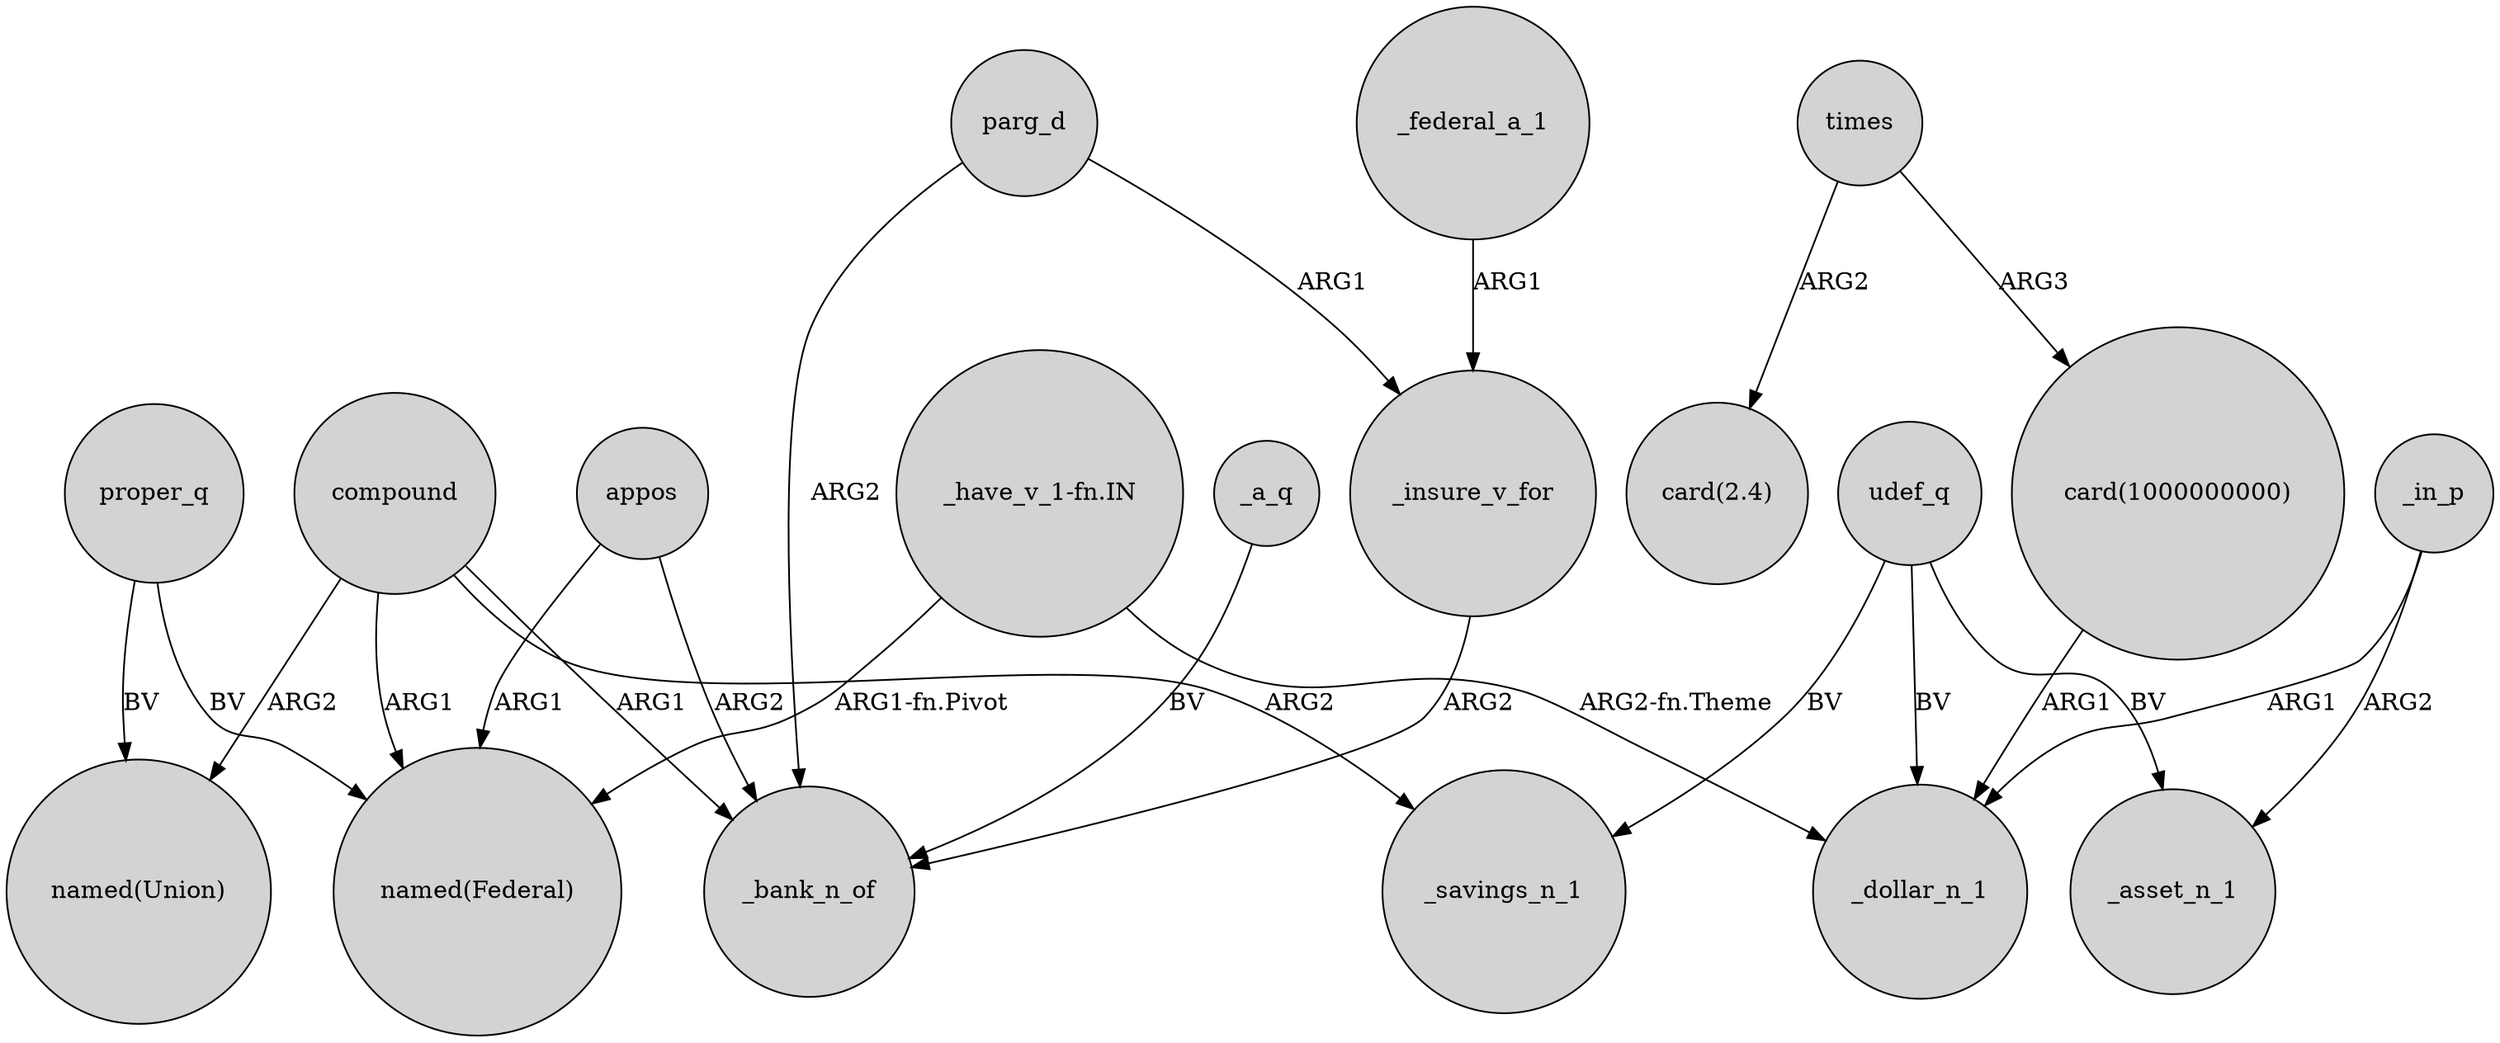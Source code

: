 digraph {
	node [shape=circle style=filled]
	compound -> "named(Federal)" [label=ARG1]
	proper_q -> "named(Union)" [label=BV]
	appos -> _bank_n_of [label=ARG2]
	compound -> _savings_n_1 [label=ARG2]
	compound -> _bank_n_of [label=ARG1]
	udef_q -> _savings_n_1 [label=BV]
	udef_q -> _asset_n_1 [label=BV]
	parg_d -> _bank_n_of [label=ARG2]
	times -> "card(1000000000)" [label=ARG3]
	compound -> "named(Union)" [label=ARG2]
	_insure_v_for -> _bank_n_of [label=ARG2]
	parg_d -> _insure_v_for [label=ARG1]
	proper_q -> "named(Federal)" [label=BV]
	_federal_a_1 -> _insure_v_for [label=ARG1]
	appos -> "named(Federal)" [label=ARG1]
	_in_p -> _dollar_n_1 [label=ARG1]
	"_have_v_1-fn.IN" -> _dollar_n_1 [label="ARG2-fn.Theme"]
	"card(1000000000)" -> _dollar_n_1 [label=ARG1]
	_in_p -> _asset_n_1 [label=ARG2]
	_a_q -> _bank_n_of [label=BV]
	udef_q -> _dollar_n_1 [label=BV]
	"_have_v_1-fn.IN" -> "named(Federal)" [label="ARG1-fn.Pivot"]
	times -> "card(2.4)" [label=ARG2]
}
